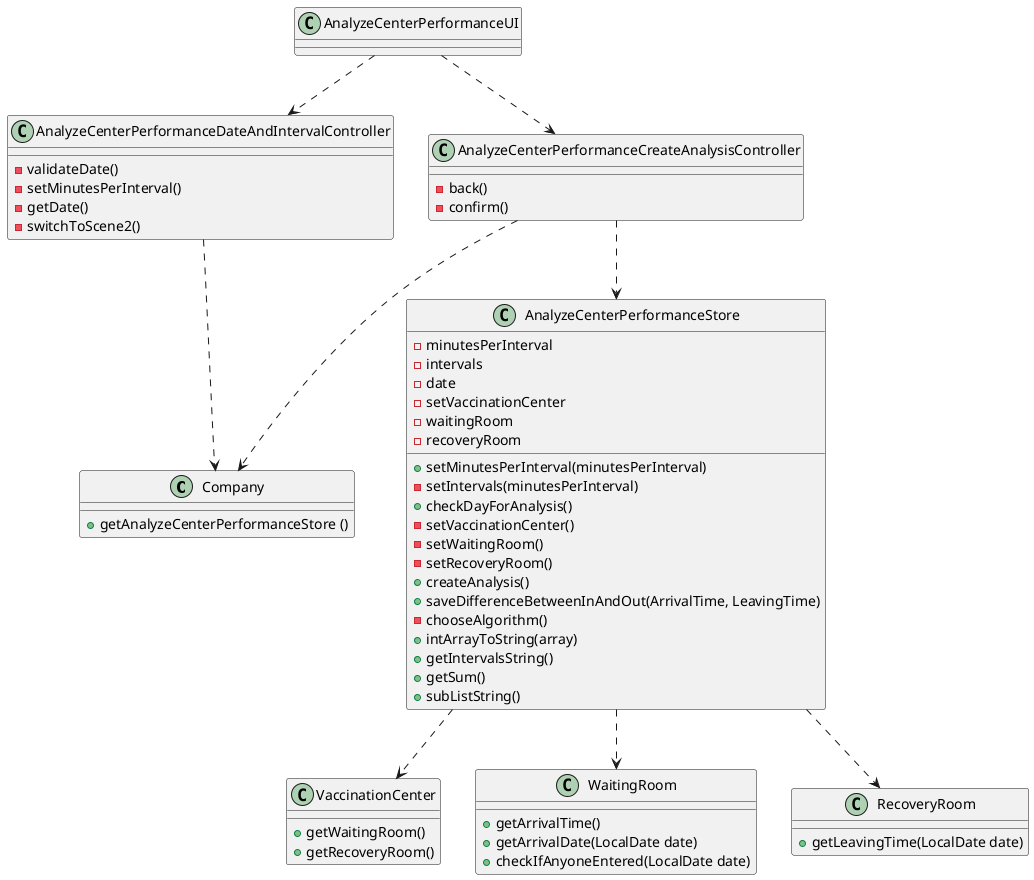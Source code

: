 @startuml
'https://plantuml.com/class-diagram

class Company
class VaccinationCenter
class WaitingRoom
class RecoveryRoom
class AnalyzeCenterPerformanceUI
class AnalyzeCenterPerformanceDateAndIntervalController
class AnalyzeCenterPerformanceCreateAnalysisController
class AnalyzeCenterPerformanceStore

class AnalyzeCenterPerformanceDateAndIntervalController {
-validateDate()
-setMinutesPerInterval()
-getDate()
-switchToScene2()
}

class AnalyzeCenterPerformanceCreateAnalysisController {
-back()
-confirm()
}

class Company {
+getAnalyzeCenterPerformanceStore ()
}

class WaitingRoom {
+getArrivalTime()
+getArrivalDate(LocalDate date)
+checkIfAnyoneEntered(LocalDate date)
}

class RecoveryRoom {
+getLeavingTime(LocalDate date)
}

class VaccinationCenter {
+getWaitingRoom()
+getRecoveryRoom()
}

class AnalyzeCenterPerformanceStore {
-minutesPerInterval
-intervals
-date
-setVaccinationCenter
-waitingRoom
-recoveryRoom

+setMinutesPerInterval(minutesPerInterval)
-setIntervals(minutesPerInterval)
+checkDayForAnalysis()
-setVaccinationCenter()
-setWaitingRoom()
-setRecoveryRoom()
+createAnalysis()
+saveDifferenceBetweenInAndOut(ArrivalTime, LeavingTime)
-chooseAlgorithm()
+intArrayToString(array)
+getIntervalsString()
+getSum()
+subListString()
}

AnalyzeCenterPerformanceUI .-> AnalyzeCenterPerformanceDateAndIntervalController
AnalyzeCenterPerformanceUI .-> AnalyzeCenterPerformanceCreateAnalysisController

AnalyzeCenterPerformanceDateAndIntervalController .-> Company

AnalyzeCenterPerformanceCreateAnalysisController .-> Company
AnalyzeCenterPerformanceCreateAnalysisController .-> AnalyzeCenterPerformanceStore

AnalyzeCenterPerformanceStore .-> VaccinationCenter
AnalyzeCenterPerformanceStore .-> WaitingRoom
AnalyzeCenterPerformanceStore .-> RecoveryRoom





@enduml